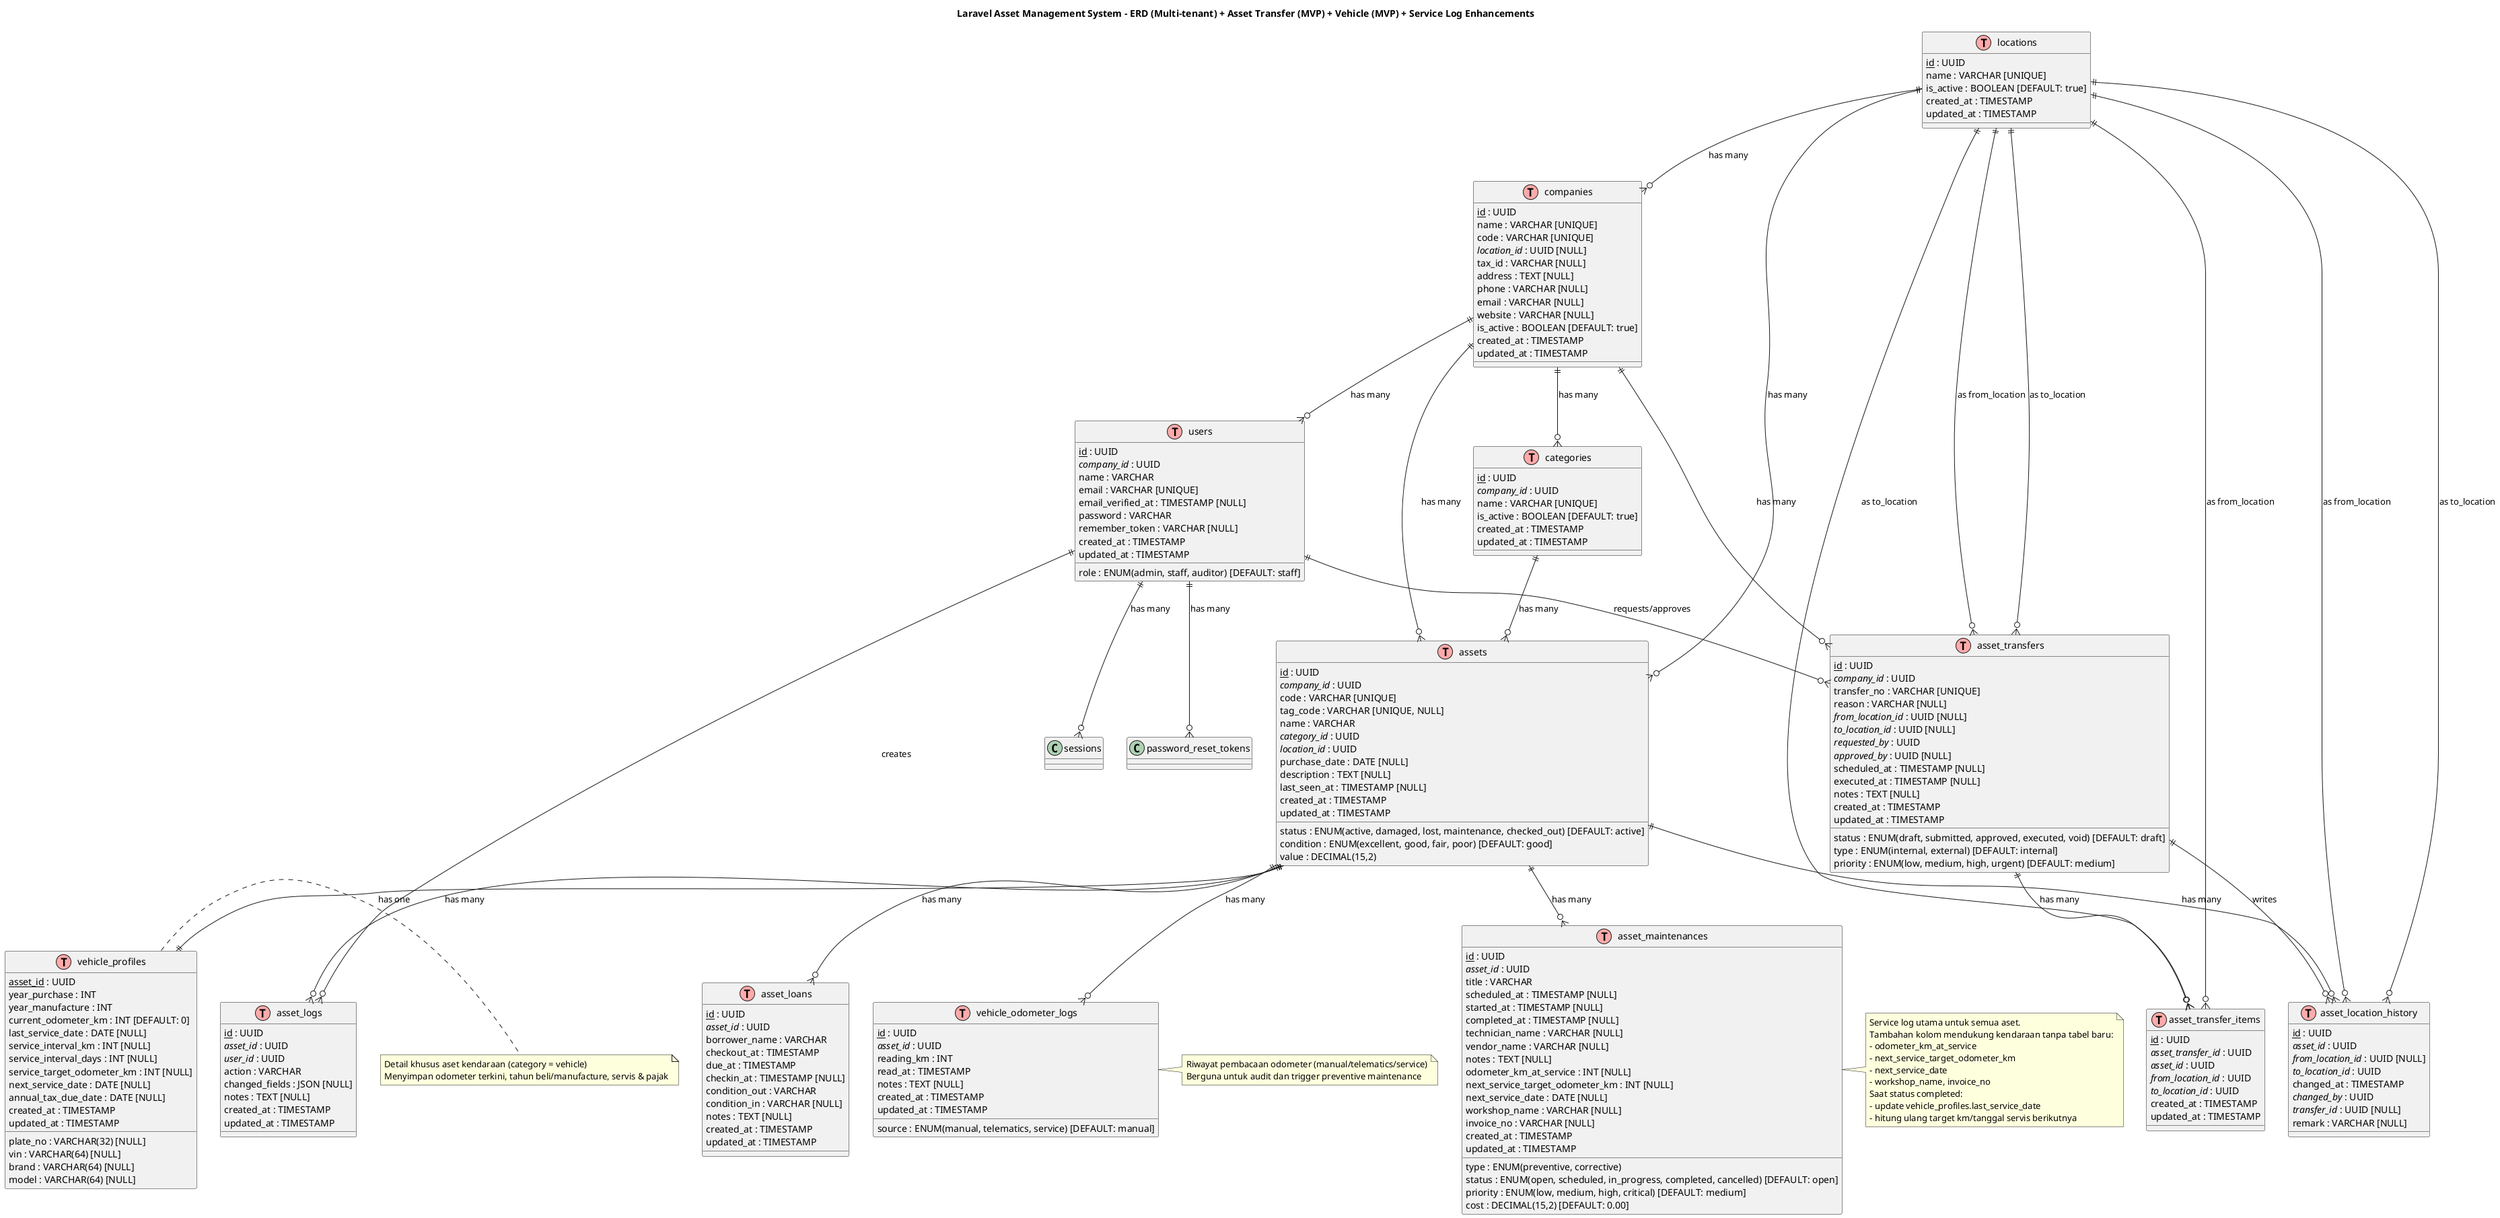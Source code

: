 @startuml
!define table(x) class x << (T,#FFAAAA) >>
!define pk(x) <u>x</u>
!define fk(x) <i>x</i>

title Laravel Asset Management System - ERD (Multi-tenant) + Asset Transfer (MVP) + Vehicle (MVP) + Service Log Enhancements

' ==========================
' Company / Tenant Table
' ==========================
table(companies) {
  pk(id) : UUID
  name : VARCHAR [UNIQUE]
  code : VARCHAR [UNIQUE]
  fk(location_id) : UUID [NULL]
  tax_id : VARCHAR [NULL]
  address : TEXT [NULL]
  phone : VARCHAR [NULL]
  email : VARCHAR [NULL]
  website : VARCHAR [NULL]
  is_active : BOOLEAN [DEFAULT: true]
  created_at : TIMESTAMP
  updated_at : TIMESTAMP
}

' ==========================
' Main Business Tables
' ==========================
table(users) {
  pk(id) : UUID
  fk(company_id) : UUID
  name : VARCHAR
  email : VARCHAR [UNIQUE]
  role : ENUM(admin, staff, auditor) [DEFAULT: staff]
  email_verified_at : TIMESTAMP [NULL]
  password : VARCHAR
  remember_token : VARCHAR [NULL]
  created_at : TIMESTAMP
  updated_at : TIMESTAMP
}

table(categories) {
  pk(id) : UUID
  fk(company_id) : UUID
  name : VARCHAR [UNIQUE]
  is_active : BOOLEAN [DEFAULT: true]
  created_at : TIMESTAMP
  updated_at : TIMESTAMP
}

table(locations) {
  pk(id) : UUID
  name : VARCHAR [UNIQUE]
  is_active : BOOLEAN [DEFAULT: true]
  created_at : TIMESTAMP
  updated_at : TIMESTAMP
}

table(assets) {
  pk(id) : UUID
  fk(company_id) : UUID
  code : VARCHAR [UNIQUE]
  tag_code : VARCHAR [UNIQUE, NULL]
  name : VARCHAR
  fk(category_id) : UUID
  fk(location_id) : UUID
  status : ENUM(active, damaged, lost, maintenance, checked_out) [DEFAULT: active]
  condition : ENUM(excellent, good, fair, poor) [DEFAULT: good]
  value : DECIMAL(15,2)
  purchase_date : DATE [NULL]
  description : TEXT [NULL]
  last_seen_at : TIMESTAMP [NULL]
  created_at : TIMESTAMP
  updated_at : TIMESTAMP
}

table(asset_logs) {
  pk(id) : UUID
  fk(asset_id) : UUID
  fk(user_id) : UUID
  action : VARCHAR
  changed_fields : JSON [NULL]
  notes : TEXT [NULL]
  created_at : TIMESTAMP
  updated_at : TIMESTAMP
}

table(asset_loans) {
  pk(id) : UUID
  fk(asset_id) : UUID
  borrower_name : VARCHAR
  checkout_at : TIMESTAMP
  due_at : TIMESTAMP
  checkin_at : TIMESTAMP [NULL]
  condition_out : VARCHAR
  condition_in : VARCHAR [NULL]
  notes : TEXT [NULL]
  created_at : TIMESTAMP
  updated_at : TIMESTAMP
}

' ============ UPDATED ============
' Service log untuk SEMUA aset; diperkuat untuk kendaraan
 table(asset_maintenances) {
  pk(id) : UUID
  fk(asset_id) : UUID
  title : VARCHAR
  type : ENUM(preventive, corrective)
  status : ENUM(open, scheduled, in_progress, completed, cancelled) [DEFAULT: open]
  priority : ENUM(low, medium, high, critical) [DEFAULT: medium]
  scheduled_at : TIMESTAMP [NULL]
  started_at : TIMESTAMP [NULL]
  completed_at : TIMESTAMP [NULL]
  cost : DECIMAL(15,2) [DEFAULT: 0.00]
  technician_name : VARCHAR [NULL]
  vendor_name : VARCHAR [NULL]
  notes : TEXT [NULL]
  ' ---- Vehicle-specific helpers (tanpa tabel baru)
  odometer_km_at_service : INT [NULL]
  next_service_target_odometer_km : INT [NULL]
  next_service_date : DATE [NULL]
  workshop_name : VARCHAR [NULL]
  invoice_no : VARCHAR [NULL]
  created_at : TIMESTAMP
  updated_at : TIMESTAMP
}

' ==========================
' NEW: Asset Transfer (MVP)
' ==========================
 table(asset_transfers) {
  pk(id) : UUID
  fk(company_id) : UUID
  transfer_no : VARCHAR [UNIQUE]
  reason : VARCHAR [NULL]
  status : ENUM(draft, submitted, approved, executed, void) [DEFAULT: draft]
  type : ENUM(internal, external) [DEFAULT: internal]
  priority : ENUM(low, medium, high, urgent) [DEFAULT: medium]
  fk(from_location_id) : UUID [NULL]
  fk(to_location_id) : UUID [NULL]
  fk(requested_by) : UUID
  fk(approved_by) : UUID [NULL]
  scheduled_at : TIMESTAMP [NULL]
  executed_at : TIMESTAMP [NULL]
  notes : TEXT [NULL]
  created_at : TIMESTAMP
  updated_at : TIMESTAMP
}

 table(asset_transfer_items) {
  pk(id) : UUID
  fk(asset_transfer_id) : UUID
  fk(asset_id) : UUID
  fk(from_location_id) : UUID
  fk(to_location_id) : UUID
  created_at : TIMESTAMP
  updated_at : TIMESTAMP
}

 table(asset_location_history) {
  pk(id) : UUID
  fk(asset_id) : UUID
  fk(from_location_id) : UUID [NULL]
  fk(to_location_id) : UUID
  changed_at : TIMESTAMP
  fk(changed_by) : UUID
  fk(transfer_id) : UUID [NULL]
  remark : VARCHAR [NULL]
}

' ==========================
' NEW: Vehicle (MVP)
' ==========================
 table(vehicle_profiles) {
  pk(asset_id) : UUID
  year_purchase : INT
  year_manufacture : INT
  current_odometer_km : INT [DEFAULT: 0]
  last_service_date : DATE [NULL]
  service_interval_km : INT [NULL]
  service_interval_days : INT [NULL]
  service_target_odometer_km : INT [NULL]
  next_service_date : DATE [NULL]
  annual_tax_due_date : DATE [NULL]
  plate_no : VARCHAR(32) [NULL]
  vin : VARCHAR(64) [NULL]
  brand : VARCHAR(64) [NULL]
  model : VARCHAR(64) [NULL]
  created_at : TIMESTAMP
  updated_at : TIMESTAMP
}

 table(vehicle_odometer_logs) {
  pk(id) : UUID
  fk(asset_id) : UUID
  reading_km : INT
  read_at : TIMESTAMP
  source : ENUM(manual, telematics, service) [DEFAULT: manual]
  notes : TEXT [NULL]
  created_at : TIMESTAMP
  updated_at : TIMESTAMP
}

' ==========================
' Relationships
' ==========================
companies ||--o{ users : "has many"
companies ||--o{ categories : "has many"
locations ||--o{ companies : "has many"
companies ||--o{ assets : "has many"
companies ||--o{ asset_transfers : "has many"

categories ||--o{ assets : "has many"
locations ||--o{ assets : "has many"
assets ||--o{ asset_logs : "has many"
assets ||--o{ asset_loans : "has many"
assets ||--o{ asset_maintenances : "has many"
users ||--o{ asset_logs : "creates"
users ||--o{ sessions : "has many"
users ||--o{ password_reset_tokens : "has many"

asset_transfers ||--o{ asset_transfer_items : "has many"
assets ||--o{ asset_location_history : "has many"
users ||--o{ asset_transfers : "requests/approves"

locations ||--o{ asset_transfers : "as from_location"
locations ||--o{ asset_transfers : "as to_location"
locations ||--o{ asset_transfer_items : "as from_location"
locations ||--o{ asset_transfer_items : "as to_location"
locations ||--o{ asset_location_history : "as from_location"
locations ||--o{ asset_location_history : "as to_location"

asset_transfers ||--o{ asset_location_history : "writes"

assets ||--|| vehicle_profiles : "has one"
assets ||--o{ vehicle_odometer_logs : "has many"

' ==========================
' Notes
' ==========================
note right of asset_maintenances
  Service log utama untuk semua aset.
  Tambahan kolom mendukung kendaraan tanpa tabel baru:
  - odometer_km_at_service
  - next_service_target_odometer_km
  - next_service_date
  - workshop_name, invoice_no
  Saat status completed:
  - update vehicle_profiles.last_service_date
  - hitung ulang target km/tanggal servis berikutnya
end note

note right of vehicle_profiles
  Detail khusus aset kendaraan (category = vehicle)
  Menyimpan odometer terkini, tahun beli/manufacture, servis & pajak
end note

note right of vehicle_odometer_logs
  Riwayat pembacaan odometer (manual/telematics/service)
  Berguna untuk audit dan trigger preventive maintenance
end note

@enduml
